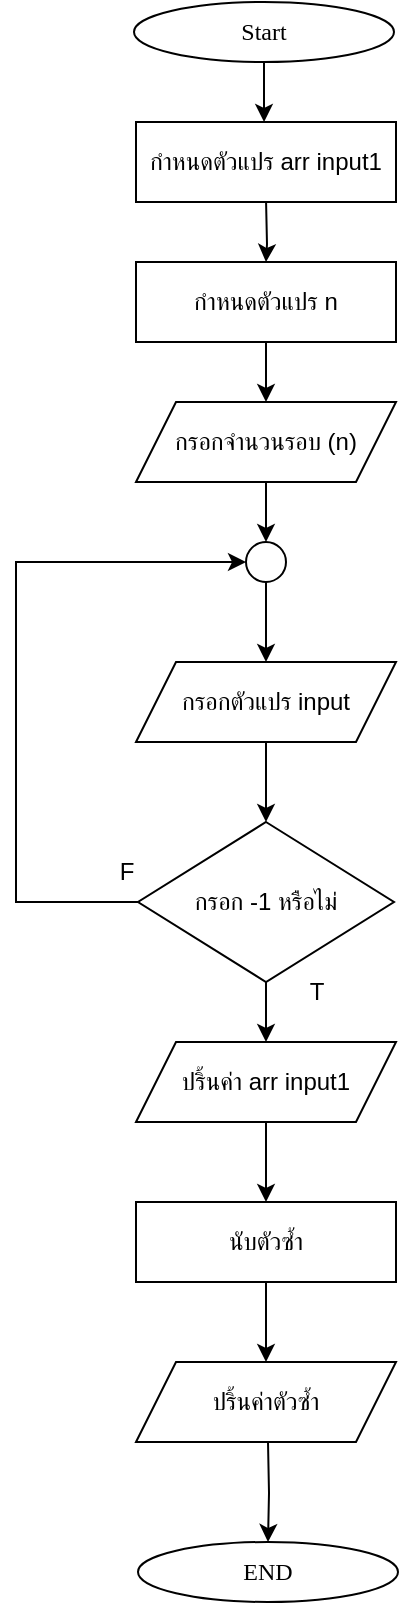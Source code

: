 <mxfile version="25.0.1">
  <diagram name="Page-1" id="7_uTU_gXPJ6bJ3HihR6n">
    <mxGraphModel dx="1718" dy="1571" grid="1" gridSize="10" guides="1" tooltips="1" connect="1" arrows="1" fold="1" page="1" pageScale="1" pageWidth="850" pageHeight="1100" math="0" shadow="0">
      <root>
        <mxCell id="0" />
        <mxCell id="1" parent="0" />
        <mxCell id="T8BsClJu5gqzRbHq88Ry-1" value="" style="edgeStyle=orthogonalEdgeStyle;rounded=0;orthogonalLoop=1;jettySize=auto;html=1;" edge="1" parent="1" source="T8BsClJu5gqzRbHq88Ry-2">
          <mxGeometry relative="1" as="geometry">
            <mxPoint x="-474.966" y="-880" as="targetPoint" />
          </mxGeometry>
        </mxCell>
        <mxCell id="T8BsClJu5gqzRbHq88Ry-2" value="&lt;font data-font-src=&quot;https://fonts.googleapis.com/css?family=Sarabun&quot; face=&quot;Sarabun&quot;&gt;Start&lt;/font&gt;" style="ellipse;whiteSpace=wrap;html=1;" vertex="1" parent="1">
          <mxGeometry x="-540.0" y="-940" width="130" height="30" as="geometry" />
        </mxCell>
        <mxCell id="T8BsClJu5gqzRbHq88Ry-3" value="" style="edgeStyle=orthogonalEdgeStyle;rounded=0;orthogonalLoop=1;jettySize=auto;html=1;" edge="1" parent="1" target="T8BsClJu5gqzRbHq88Ry-6">
          <mxGeometry relative="1" as="geometry">
            <mxPoint x="-473.966" y="-840" as="sourcePoint" />
          </mxGeometry>
        </mxCell>
        <mxCell id="T8BsClJu5gqzRbHq88Ry-5" value="" style="edgeStyle=orthogonalEdgeStyle;rounded=0;orthogonalLoop=1;jettySize=auto;html=1;entryX=0.5;entryY=0;entryDx=0;entryDy=0;" edge="1" parent="1" source="T8BsClJu5gqzRbHq88Ry-6" target="T8BsClJu5gqzRbHq88Ry-25">
          <mxGeometry relative="1" as="geometry">
            <mxPoint x="-474" y="-730" as="targetPoint" />
          </mxGeometry>
        </mxCell>
        <mxCell id="T8BsClJu5gqzRbHq88Ry-6" value="กำหนดตัวแปร n" style="rounded=0;whiteSpace=wrap;html=1;" vertex="1" parent="1">
          <mxGeometry x="-539.0" y="-810" width="130" height="40" as="geometry" />
        </mxCell>
        <mxCell id="T8BsClJu5gqzRbHq88Ry-7" value="" style="edgeStyle=orthogonalEdgeStyle;rounded=0;orthogonalLoop=1;jettySize=auto;html=1;" edge="1" parent="1" source="T8BsClJu5gqzRbHq88Ry-8" target="T8BsClJu5gqzRbHq88Ry-13">
          <mxGeometry relative="1" as="geometry" />
        </mxCell>
        <mxCell id="T8BsClJu5gqzRbHq88Ry-8" value="กรอกตัวแปร input" style="rounded=0;whiteSpace=wrap;html=1;shape=parallelogram;perimeter=parallelogramPerimeter;fixedSize=1;" vertex="1" parent="1">
          <mxGeometry x="-539.0" y="-610" width="130" height="40" as="geometry" />
        </mxCell>
        <mxCell id="T8BsClJu5gqzRbHq88Ry-9" value="" style="edgeStyle=orthogonalEdgeStyle;rounded=0;orthogonalLoop=1;jettySize=auto;html=1;" edge="1" parent="1" source="T8BsClJu5gqzRbHq88Ry-10" target="T8BsClJu5gqzRbHq88Ry-8">
          <mxGeometry relative="1" as="geometry" />
        </mxCell>
        <mxCell id="T8BsClJu5gqzRbHq88Ry-10" value="" style="ellipse;whiteSpace=wrap;html=1;aspect=fixed;" vertex="1" parent="1">
          <mxGeometry x="-484" y="-670" width="20" height="20" as="geometry" />
        </mxCell>
        <mxCell id="T8BsClJu5gqzRbHq88Ry-11" style="edgeStyle=orthogonalEdgeStyle;rounded=0;orthogonalLoop=1;jettySize=auto;html=1;entryX=0;entryY=0.5;entryDx=0;entryDy=0;" edge="1" parent="1" source="T8BsClJu5gqzRbHq88Ry-13" target="T8BsClJu5gqzRbHq88Ry-10">
          <mxGeometry relative="1" as="geometry">
            <Array as="points">
              <mxPoint x="-599" y="-490" />
              <mxPoint x="-599" y="-660" />
            </Array>
          </mxGeometry>
        </mxCell>
        <mxCell id="T8BsClJu5gqzRbHq88Ry-12" style="edgeStyle=orthogonalEdgeStyle;rounded=0;orthogonalLoop=1;jettySize=auto;html=1;entryX=0.5;entryY=0;entryDx=0;entryDy=0;" edge="1" parent="1" source="T8BsClJu5gqzRbHq88Ry-13" target="T8BsClJu5gqzRbHq88Ry-16">
          <mxGeometry relative="1" as="geometry" />
        </mxCell>
        <mxCell id="T8BsClJu5gqzRbHq88Ry-13" value="กรอก -1 หรือไม่" style="rhombus;whiteSpace=wrap;html=1;" vertex="1" parent="1">
          <mxGeometry x="-538" y="-530" width="128" height="80" as="geometry" />
        </mxCell>
        <mxCell id="T8BsClJu5gqzRbHq88Ry-30" value="" style="edgeStyle=orthogonalEdgeStyle;rounded=0;orthogonalLoop=1;jettySize=auto;html=1;" edge="1" parent="1" source="T8BsClJu5gqzRbHq88Ry-16" target="T8BsClJu5gqzRbHq88Ry-29">
          <mxGeometry relative="1" as="geometry" />
        </mxCell>
        <mxCell id="T8BsClJu5gqzRbHq88Ry-16" value="ปริ้นค่า arr input1" style="rounded=0;whiteSpace=wrap;html=1;shape=parallelogram;perimeter=parallelogramPerimeter;fixedSize=1;" vertex="1" parent="1">
          <mxGeometry x="-539.0" y="-420" width="130" height="40" as="geometry" />
        </mxCell>
        <mxCell id="T8BsClJu5gqzRbHq88Ry-17" value="" style="edgeStyle=orthogonalEdgeStyle;rounded=0;orthogonalLoop=1;jettySize=auto;html=1;" edge="1" parent="1" target="T8BsClJu5gqzRbHq88Ry-19">
          <mxGeometry relative="1" as="geometry">
            <mxPoint x="-473" y="-220" as="sourcePoint" />
          </mxGeometry>
        </mxCell>
        <mxCell id="T8BsClJu5gqzRbHq88Ry-19" value="&lt;font face=&quot;Sarabun&quot;&gt;END&lt;/font&gt;" style="ellipse;whiteSpace=wrap;html=1;" vertex="1" parent="1">
          <mxGeometry x="-538.0" y="-170" width="130" height="30" as="geometry" />
        </mxCell>
        <mxCell id="T8BsClJu5gqzRbHq88Ry-20" value="F" style="text;html=1;align=center;verticalAlign=middle;resizable=0;points=[];autosize=1;strokeColor=none;fillColor=none;" vertex="1" parent="1">
          <mxGeometry x="-559" y="-520" width="30" height="30" as="geometry" />
        </mxCell>
        <mxCell id="T8BsClJu5gqzRbHq88Ry-21" value="T" style="text;html=1;align=center;verticalAlign=middle;resizable=0;points=[];autosize=1;strokeColor=none;fillColor=none;" vertex="1" parent="1">
          <mxGeometry x="-464" y="-460" width="30" height="30" as="geometry" />
        </mxCell>
        <mxCell id="T8BsClJu5gqzRbHq88Ry-23" value="กำหนดตัวแปร arr input1" style="rounded=0;whiteSpace=wrap;html=1;" vertex="1" parent="1">
          <mxGeometry x="-539.0" y="-880" width="130" height="40" as="geometry" />
        </mxCell>
        <mxCell id="T8BsClJu5gqzRbHq88Ry-24" style="edgeStyle=orthogonalEdgeStyle;rounded=0;orthogonalLoop=1;jettySize=auto;html=1;entryX=0.5;entryY=0;entryDx=0;entryDy=0;" edge="1" parent="1" source="T8BsClJu5gqzRbHq88Ry-25" target="T8BsClJu5gqzRbHq88Ry-10">
          <mxGeometry relative="1" as="geometry" />
        </mxCell>
        <mxCell id="T8BsClJu5gqzRbHq88Ry-25" value="กรอกจำนวนรอบ (n)" style="rounded=0;whiteSpace=wrap;html=1;shape=parallelogram;perimeter=parallelogramPerimeter;fixedSize=1;" vertex="1" parent="1">
          <mxGeometry x="-539.0" y="-740" width="130" height="40" as="geometry" />
        </mxCell>
        <mxCell id="T8BsClJu5gqzRbHq88Ry-33" value="" style="edgeStyle=orthogonalEdgeStyle;rounded=0;orthogonalLoop=1;jettySize=auto;html=1;" edge="1" parent="1" source="T8BsClJu5gqzRbHq88Ry-29" target="T8BsClJu5gqzRbHq88Ry-32">
          <mxGeometry relative="1" as="geometry" />
        </mxCell>
        <mxCell id="T8BsClJu5gqzRbHq88Ry-29" value="นับตัวซ้ำ" style="rounded=0;whiteSpace=wrap;html=1;" vertex="1" parent="1">
          <mxGeometry x="-539.0" y="-340" width="130" height="40" as="geometry" />
        </mxCell>
        <mxCell id="T8BsClJu5gqzRbHq88Ry-32" value="ปริ้นค่าตัวซ้ำ" style="rounded=0;whiteSpace=wrap;html=1;shape=parallelogram;perimeter=parallelogramPerimeter;fixedSize=1;" vertex="1" parent="1">
          <mxGeometry x="-539.0" y="-260" width="130" height="40" as="geometry" />
        </mxCell>
      </root>
    </mxGraphModel>
  </diagram>
</mxfile>
